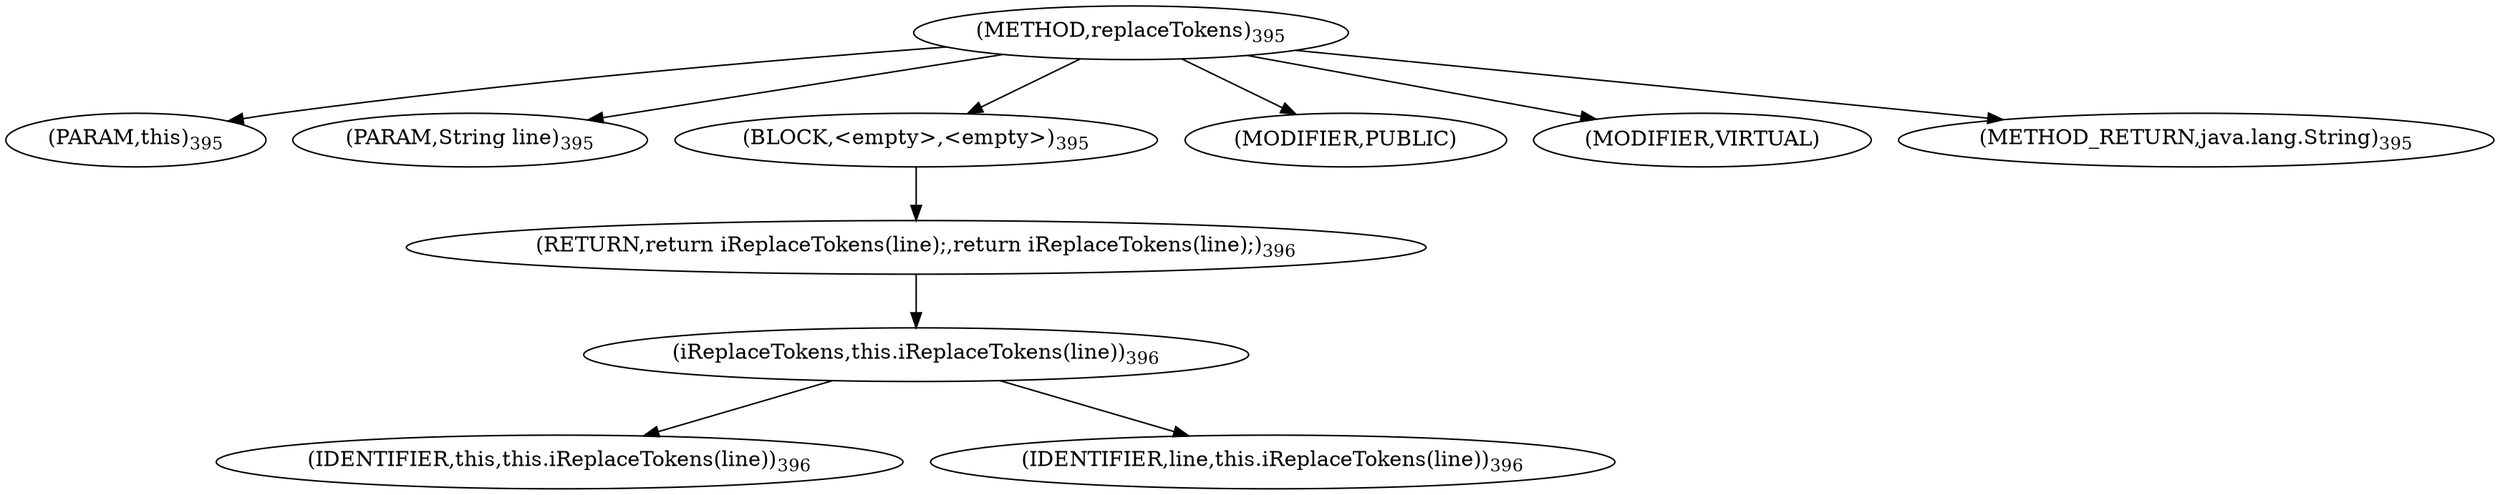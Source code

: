digraph "replaceTokens" {  
"866" [label = <(METHOD,replaceTokens)<SUB>395</SUB>> ]
"94" [label = <(PARAM,this)<SUB>395</SUB>> ]
"867" [label = <(PARAM,String line)<SUB>395</SUB>> ]
"868" [label = <(BLOCK,&lt;empty&gt;,&lt;empty&gt;)<SUB>395</SUB>> ]
"869" [label = <(RETURN,return iReplaceTokens(line);,return iReplaceTokens(line);)<SUB>396</SUB>> ]
"870" [label = <(iReplaceTokens,this.iReplaceTokens(line))<SUB>396</SUB>> ]
"93" [label = <(IDENTIFIER,this,this.iReplaceTokens(line))<SUB>396</SUB>> ]
"871" [label = <(IDENTIFIER,line,this.iReplaceTokens(line))<SUB>396</SUB>> ]
"872" [label = <(MODIFIER,PUBLIC)> ]
"873" [label = <(MODIFIER,VIRTUAL)> ]
"874" [label = <(METHOD_RETURN,java.lang.String)<SUB>395</SUB>> ]
  "866" -> "94" 
  "866" -> "867" 
  "866" -> "868" 
  "866" -> "872" 
  "866" -> "873" 
  "866" -> "874" 
  "868" -> "869" 
  "869" -> "870" 
  "870" -> "93" 
  "870" -> "871" 
}
